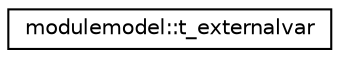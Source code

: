 digraph "Graphical Class Hierarchy"
{
 // LATEX_PDF_SIZE
  edge [fontname="Helvetica",fontsize="10",labelfontname="Helvetica",labelfontsize="10"];
  node [fontname="Helvetica",fontsize="10",shape=record];
  rankdir="LR";
  Node0 [label="modulemodel::t_externalvar",height=0.2,width=0.4,color="black", fillcolor="white", style="filled",URL="$structmodulemodel_1_1t__externalvar.html",tooltip=" "];
}
